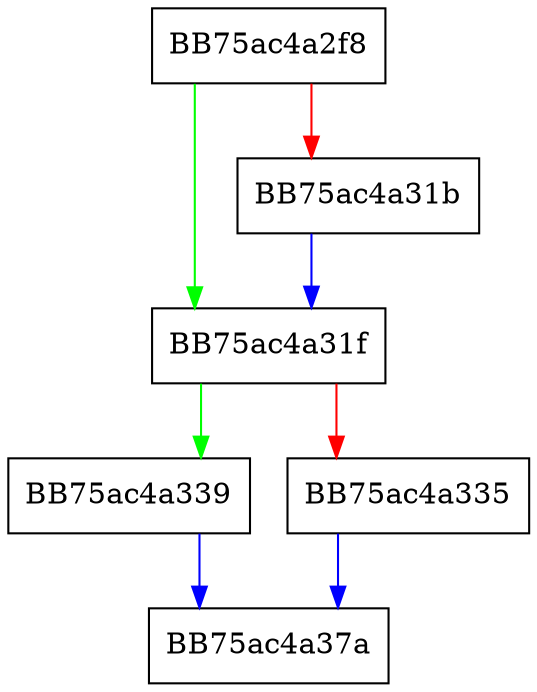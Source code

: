 digraph GetDataHeader {
  node [shape="box"];
  graph [splines=ortho];
  BB75ac4a2f8 -> BB75ac4a31f [color="green"];
  BB75ac4a2f8 -> BB75ac4a31b [color="red"];
  BB75ac4a31b -> BB75ac4a31f [color="blue"];
  BB75ac4a31f -> BB75ac4a339 [color="green"];
  BB75ac4a31f -> BB75ac4a335 [color="red"];
  BB75ac4a335 -> BB75ac4a37a [color="blue"];
  BB75ac4a339 -> BB75ac4a37a [color="blue"];
}